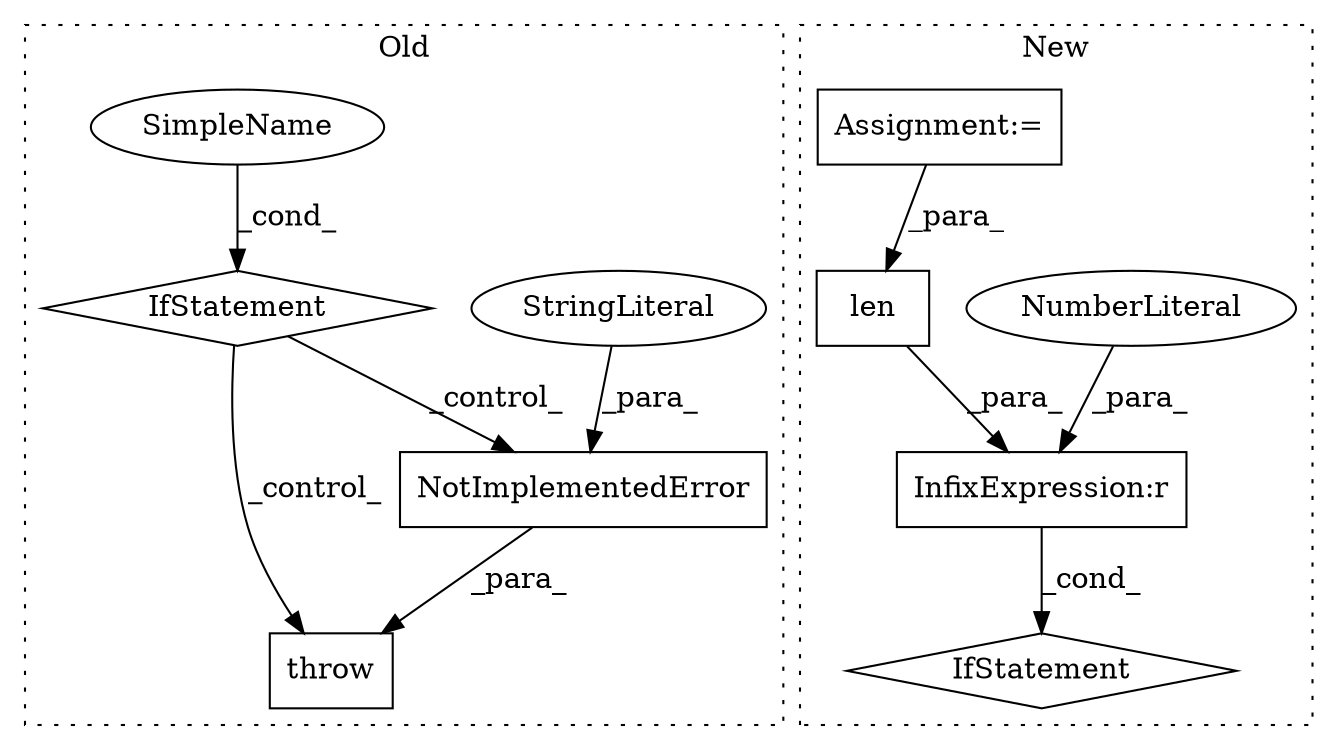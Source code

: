 digraph G {
subgraph cluster0 {
1 [label="NotImplementedError" a="32" s="9196,9273" l="20,1" shape="box"];
3 [label="throw" a="53" s="9190" l="6" shape="box"];
7 [label="StringLiteral" a="45" s="9216" l="57" shape="ellipse"];
9 [label="IfStatement" a="25" s="9147,9180" l="4,2" shape="diamond"];
10 [label="SimpleName" a="42" s="" l="" shape="ellipse"];
label = "Old";
style="dotted";
}
subgraph cluster1 {
2 [label="len" a="32" s="10151,10180" l="4,1" shape="box"];
4 [label="InfixExpression:r" a="27" s="10147" l="4" shape="box"];
5 [label="NumberLiteral" a="34" s="10146" l="1" shape="ellipse"];
6 [label="IfStatement" a="25" s="10142,10181" l="4,2" shape="diamond"];
8 [label="Assignment:=" a="7" s="9933" l="1" shape="box"];
label = "New";
style="dotted";
}
1 -> 3 [label="_para_"];
2 -> 4 [label="_para_"];
4 -> 6 [label="_cond_"];
5 -> 4 [label="_para_"];
7 -> 1 [label="_para_"];
8 -> 2 [label="_para_"];
9 -> 1 [label="_control_"];
9 -> 3 [label="_control_"];
10 -> 9 [label="_cond_"];
}